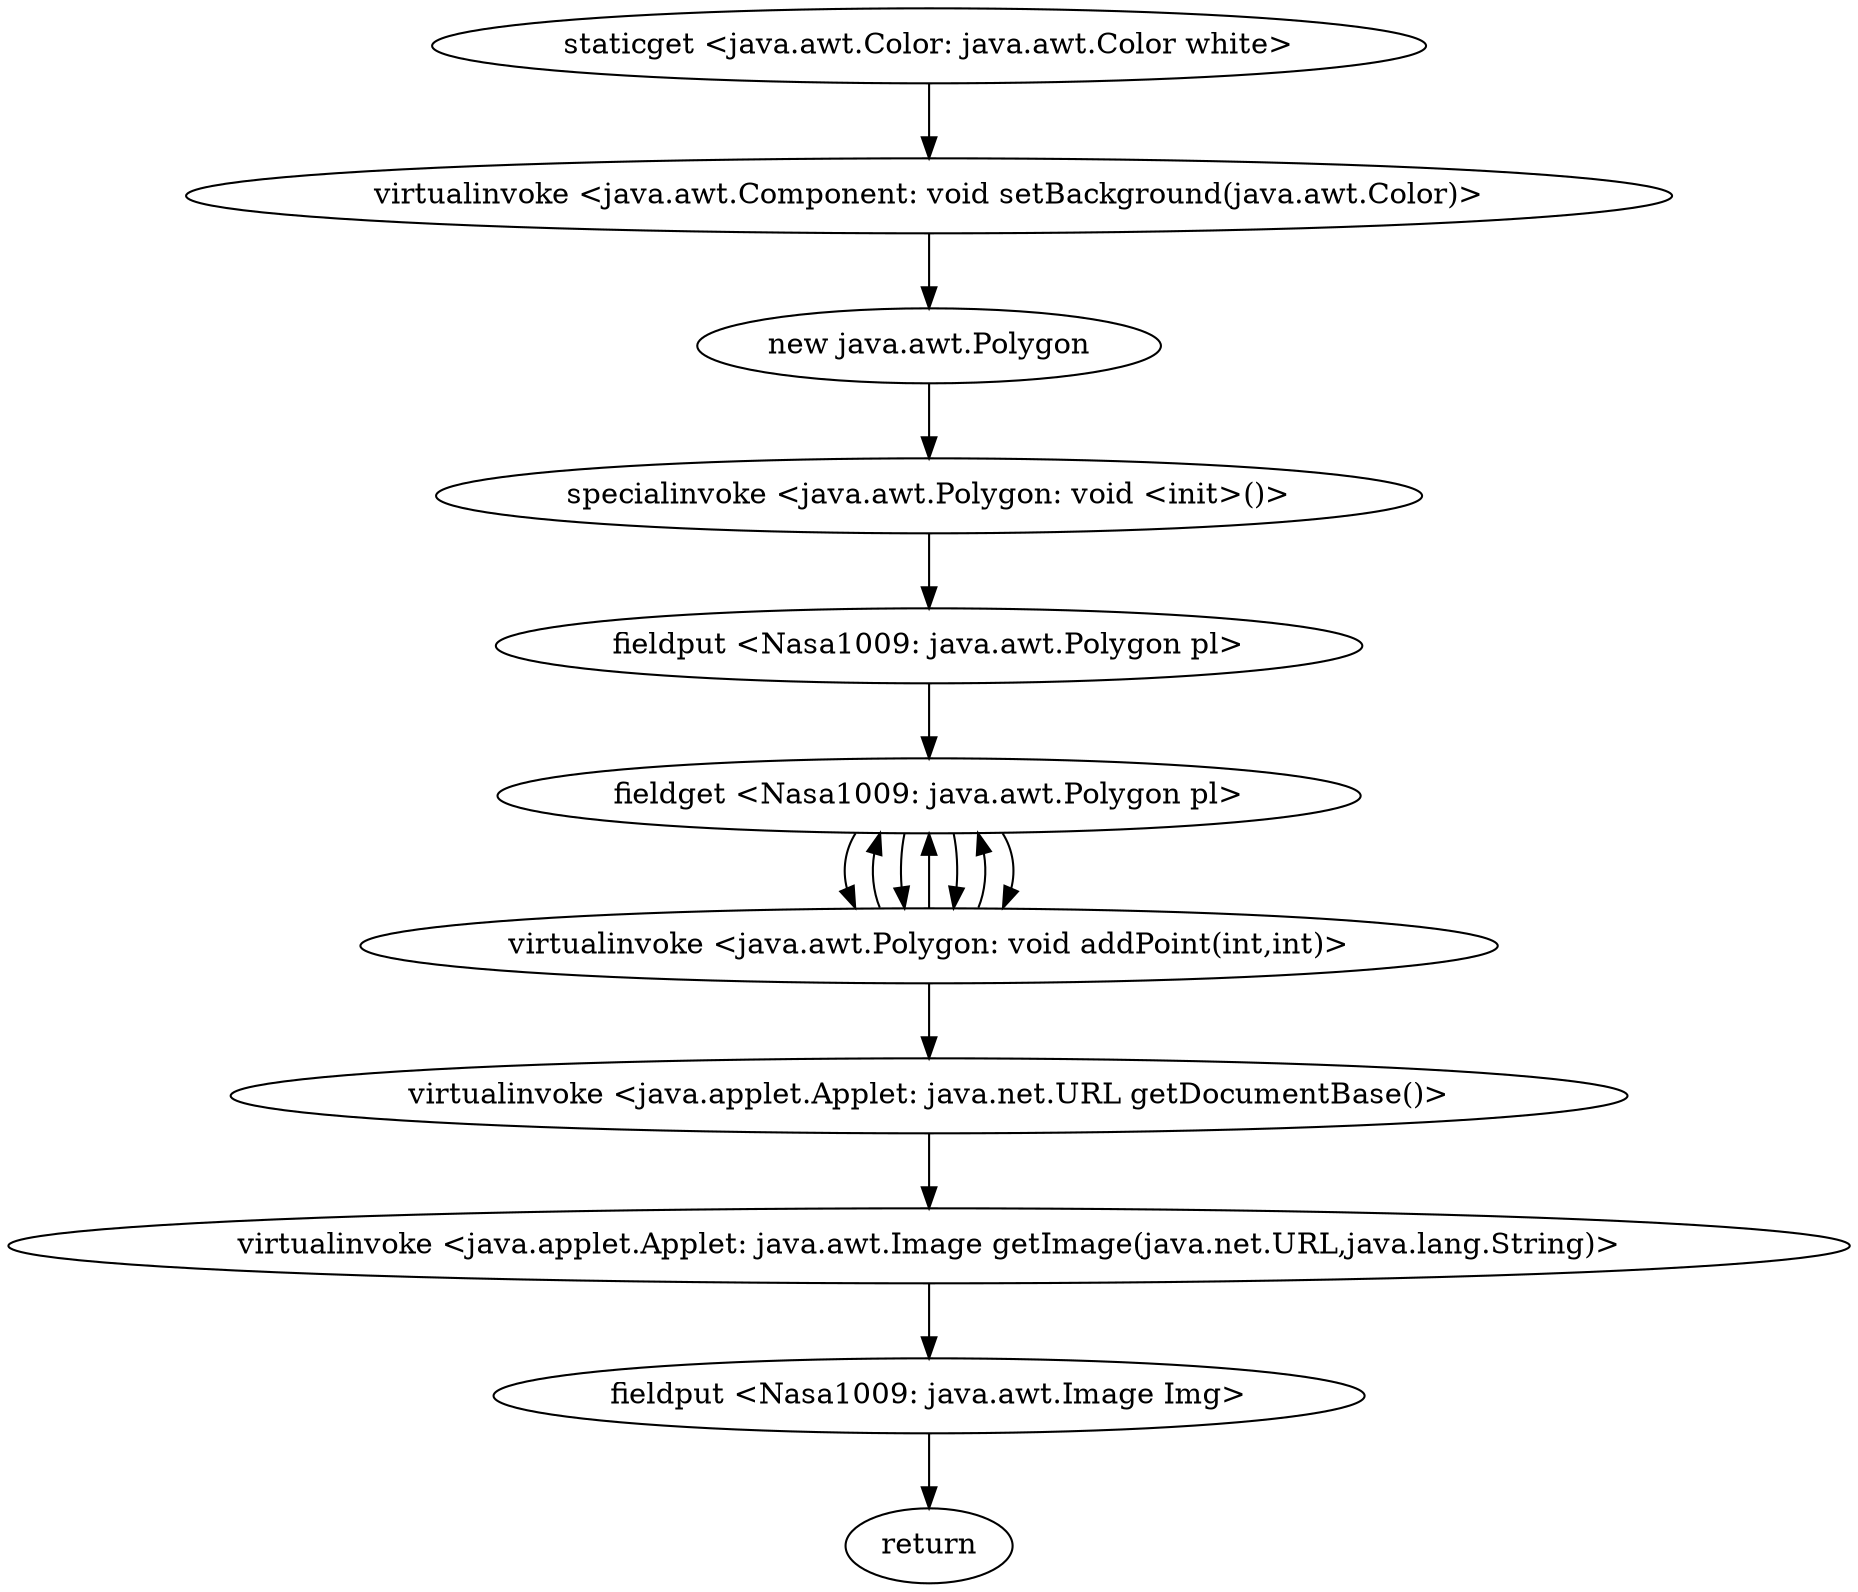 digraph "" {
"staticget <java.awt.Color: java.awt.Color white>";
 "staticget <java.awt.Color: java.awt.Color white>"->"virtualinvoke <java.awt.Component: void setBackground(java.awt.Color)>";
 "virtualinvoke <java.awt.Component: void setBackground(java.awt.Color)>"->"new java.awt.Polygon";
 "new java.awt.Polygon"->"specialinvoke <java.awt.Polygon: void <init>()>";
 "specialinvoke <java.awt.Polygon: void <init>()>"->"fieldput <Nasa1009: java.awt.Polygon pl>";
 "fieldput <Nasa1009: java.awt.Polygon pl>"->"fieldget <Nasa1009: java.awt.Polygon pl>";
 "fieldget <Nasa1009: java.awt.Polygon pl>"->"virtualinvoke <java.awt.Polygon: void addPoint(int,int)>";
 "virtualinvoke <java.awt.Polygon: void addPoint(int,int)>"->"fieldget <Nasa1009: java.awt.Polygon pl>";
 "fieldget <Nasa1009: java.awt.Polygon pl>"->"virtualinvoke <java.awt.Polygon: void addPoint(int,int)>";
 "virtualinvoke <java.awt.Polygon: void addPoint(int,int)>"->"fieldget <Nasa1009: java.awt.Polygon pl>";
 "fieldget <Nasa1009: java.awt.Polygon pl>"->"virtualinvoke <java.awt.Polygon: void addPoint(int,int)>";
 "virtualinvoke <java.awt.Polygon: void addPoint(int,int)>"->"fieldget <Nasa1009: java.awt.Polygon pl>";
 "fieldget <Nasa1009: java.awt.Polygon pl>"->"virtualinvoke <java.awt.Polygon: void addPoint(int,int)>";
 "virtualinvoke <java.awt.Polygon: void addPoint(int,int)>"->"virtualinvoke <java.applet.Applet: java.net.URL getDocumentBase()>";
 "virtualinvoke <java.applet.Applet: java.net.URL getDocumentBase()>"->"virtualinvoke <java.applet.Applet: java.awt.Image getImage(java.net.URL,java.lang.String)>";
 "virtualinvoke <java.applet.Applet: java.awt.Image getImage(java.net.URL,java.lang.String)>"->"fieldput <Nasa1009: java.awt.Image Img>";
 "fieldput <Nasa1009: java.awt.Image Img>"->"return";
}
